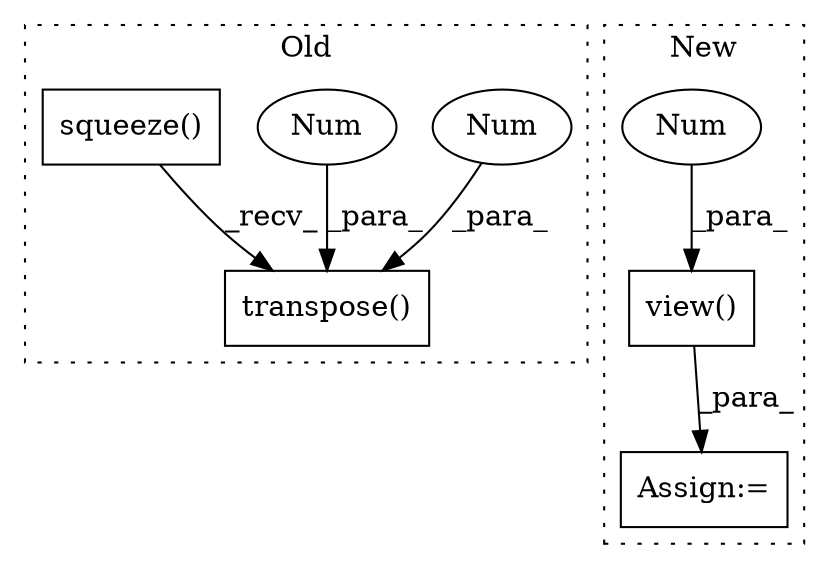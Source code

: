 digraph G {
subgraph cluster0 {
1 [label="transpose()" a="75" s="2279,2338" l="53,1" shape="box"];
3 [label="Num" a="76" s="2332" l="2" shape="ellipse"];
4 [label="Num" a="76" s="2336" l="2" shape="ellipse"];
7 [label="squeeze()" a="75" s="2289,2301" l="10,1" shape="box"];
label = "Old";
style="dotted";
}
subgraph cluster1 {
2 [label="view()" a="75" s="2181,2205" l="7,1" shape="box"];
5 [label="Num" a="76" s="2200" l="1" shape="ellipse"];
6 [label="Assign:=" a="68" s="2178" l="3" shape="box"];
label = "New";
style="dotted";
}
2 -> 6 [label="_para_"];
3 -> 1 [label="_para_"];
4 -> 1 [label="_para_"];
5 -> 2 [label="_para_"];
7 -> 1 [label="_recv_"];
}